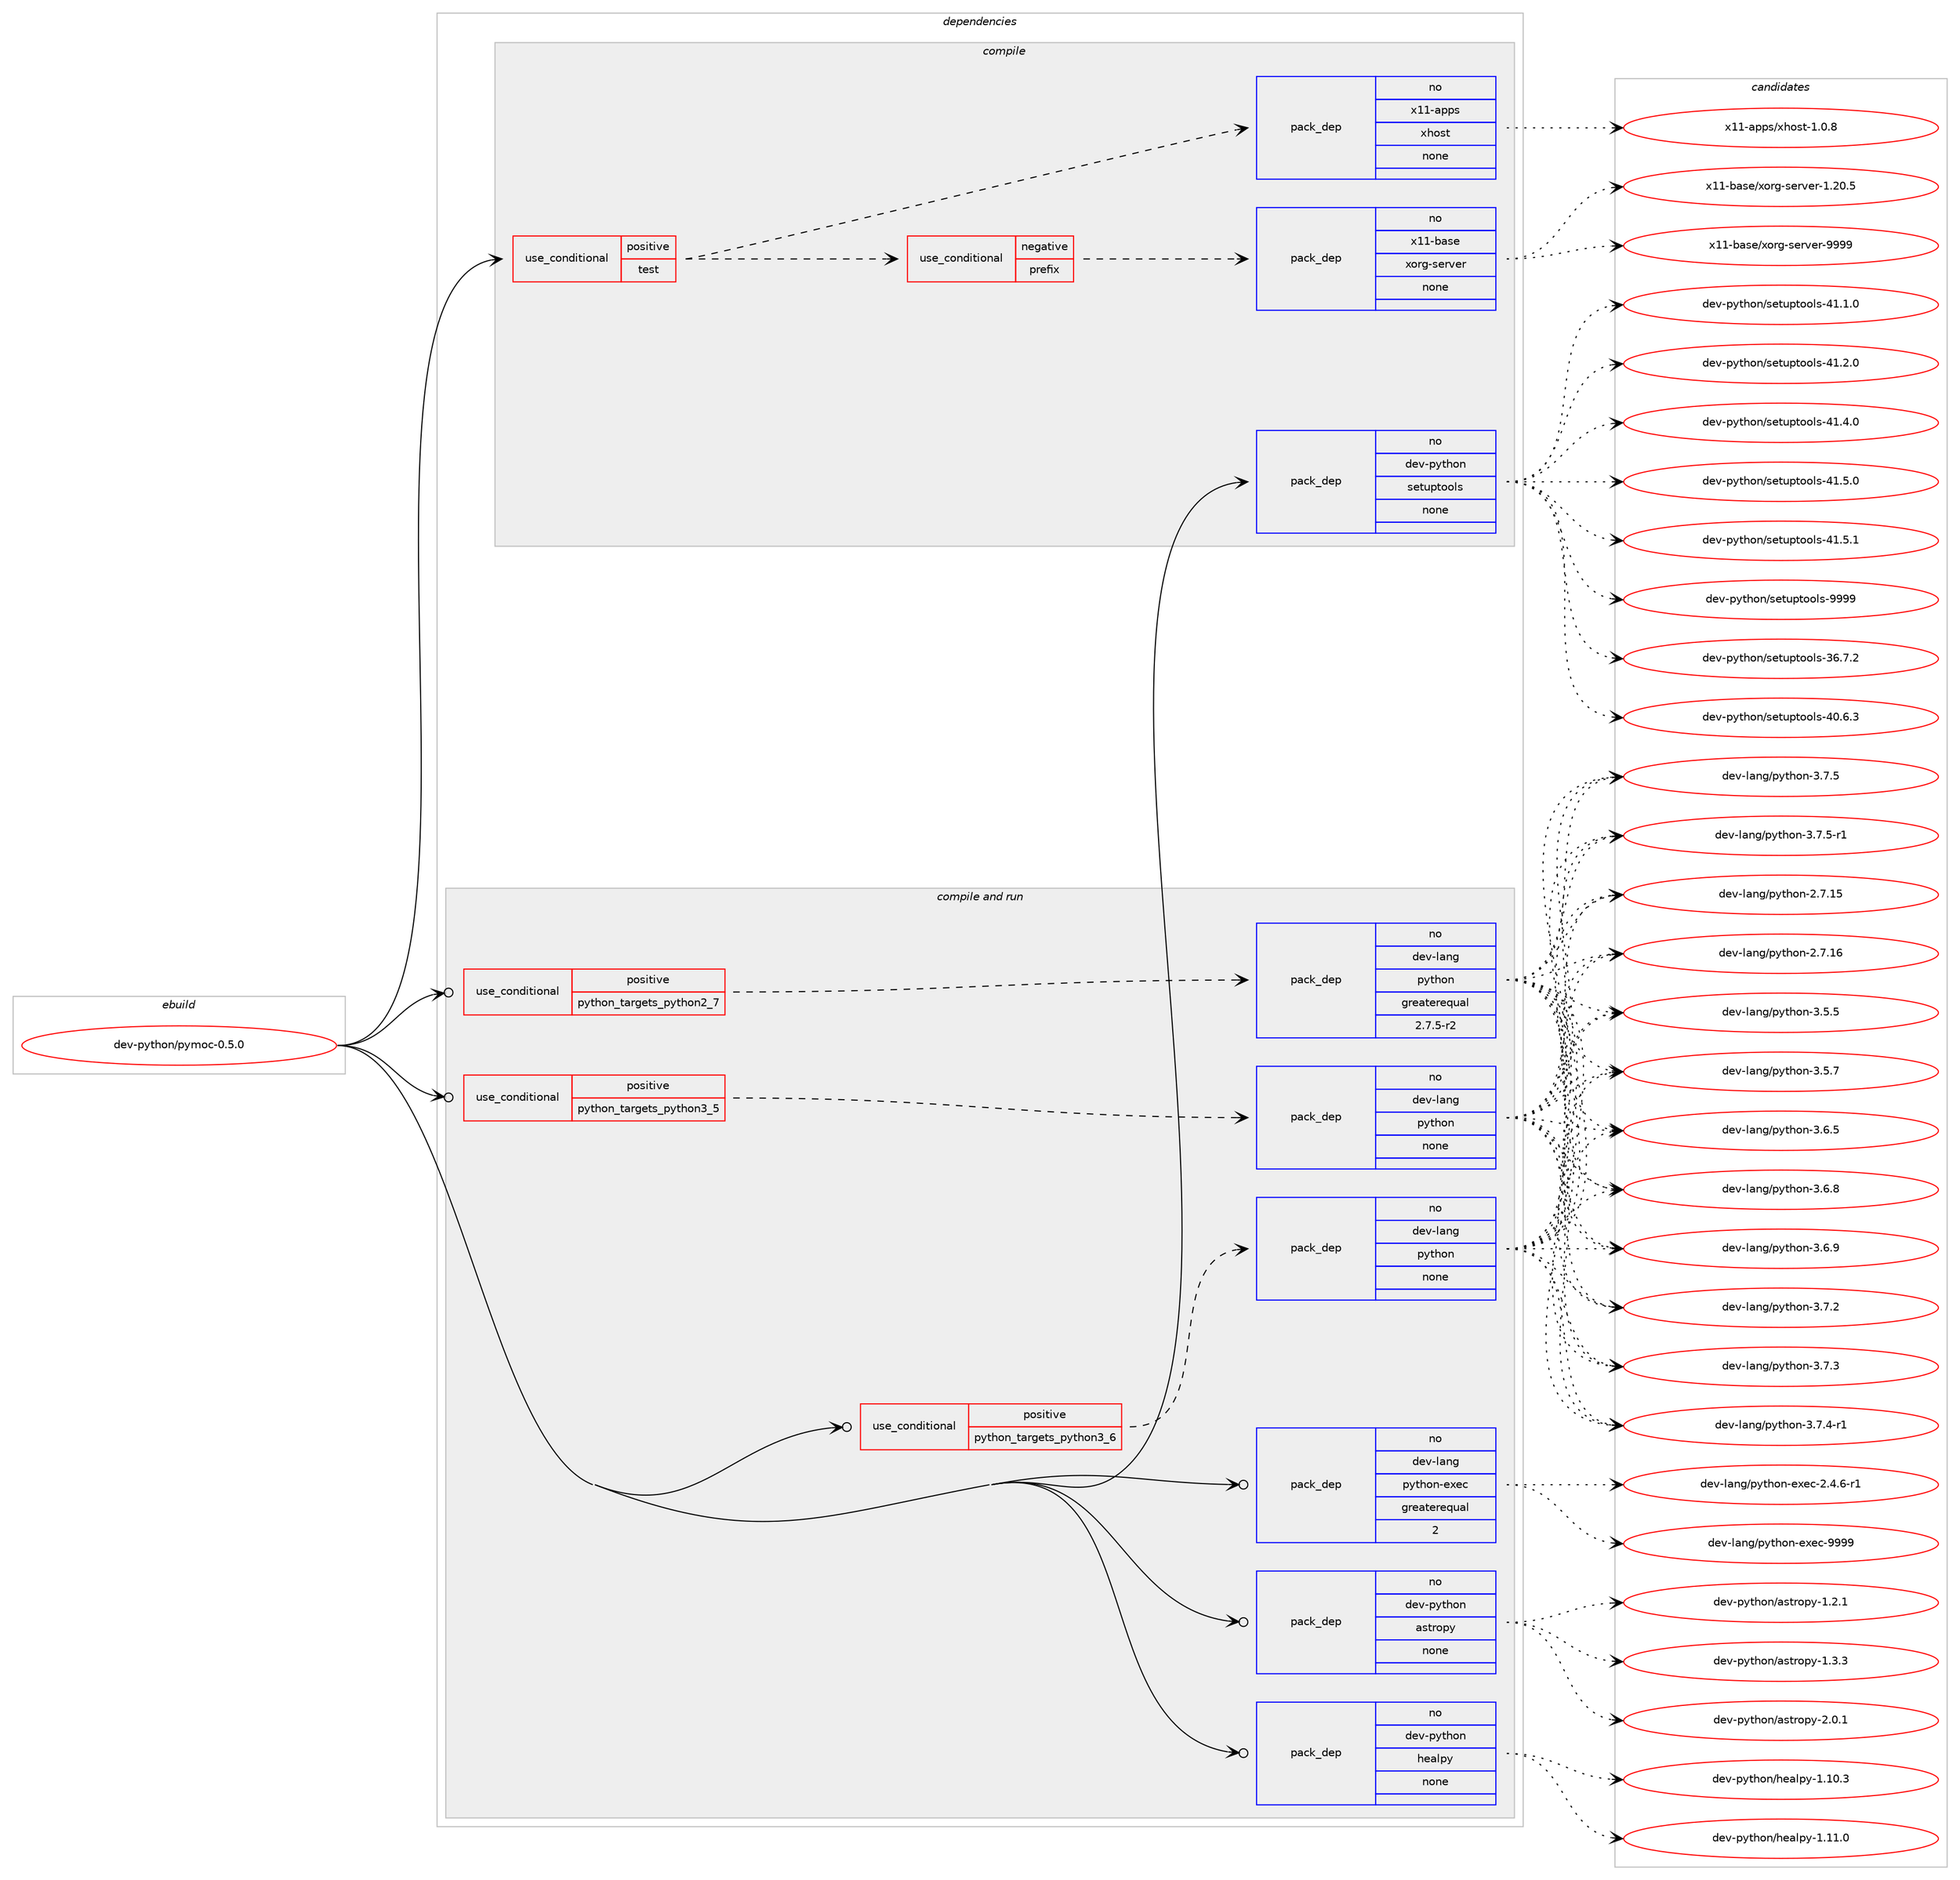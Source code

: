 digraph prolog {

# *************
# Graph options
# *************

newrank=true;
concentrate=true;
compound=true;
graph [rankdir=LR,fontname=Helvetica,fontsize=10,ranksep=1.5];#, ranksep=2.5, nodesep=0.2];
edge  [arrowhead=vee];
node  [fontname=Helvetica,fontsize=10];

# **********
# The ebuild
# **********

subgraph cluster_leftcol {
color=gray;
rank=same;
label=<<i>ebuild</i>>;
id [label="dev-python/pymoc-0.5.0", color=red, width=4, href="../dev-python/pymoc-0.5.0.svg"];
}

# ****************
# The dependencies
# ****************

subgraph cluster_midcol {
color=gray;
label=<<i>dependencies</i>>;
subgraph cluster_compile {
fillcolor="#eeeeee";
style=filled;
label=<<i>compile</i>>;
subgraph cond146229 {
dependency626934 [label=<<TABLE BORDER="0" CELLBORDER="1" CELLSPACING="0" CELLPADDING="4"><TR><TD ROWSPAN="3" CELLPADDING="10">use_conditional</TD></TR><TR><TD>positive</TD></TR><TR><TD>test</TD></TR></TABLE>>, shape=none, color=red];
subgraph cond146230 {
dependency626935 [label=<<TABLE BORDER="0" CELLBORDER="1" CELLSPACING="0" CELLPADDING="4"><TR><TD ROWSPAN="3" CELLPADDING="10">use_conditional</TD></TR><TR><TD>negative</TD></TR><TR><TD>prefix</TD></TR></TABLE>>, shape=none, color=red];
subgraph pack468857 {
dependency626936 [label=<<TABLE BORDER="0" CELLBORDER="1" CELLSPACING="0" CELLPADDING="4" WIDTH="220"><TR><TD ROWSPAN="6" CELLPADDING="30">pack_dep</TD></TR><TR><TD WIDTH="110">no</TD></TR><TR><TD>x11-base</TD></TR><TR><TD>xorg-server</TD></TR><TR><TD>none</TD></TR><TR><TD></TD></TR></TABLE>>, shape=none, color=blue];
}
dependency626935:e -> dependency626936:w [weight=20,style="dashed",arrowhead="vee"];
}
dependency626934:e -> dependency626935:w [weight=20,style="dashed",arrowhead="vee"];
subgraph pack468858 {
dependency626937 [label=<<TABLE BORDER="0" CELLBORDER="1" CELLSPACING="0" CELLPADDING="4" WIDTH="220"><TR><TD ROWSPAN="6" CELLPADDING="30">pack_dep</TD></TR><TR><TD WIDTH="110">no</TD></TR><TR><TD>x11-apps</TD></TR><TR><TD>xhost</TD></TR><TR><TD>none</TD></TR><TR><TD></TD></TR></TABLE>>, shape=none, color=blue];
}
dependency626934:e -> dependency626937:w [weight=20,style="dashed",arrowhead="vee"];
}
id:e -> dependency626934:w [weight=20,style="solid",arrowhead="vee"];
subgraph pack468859 {
dependency626938 [label=<<TABLE BORDER="0" CELLBORDER="1" CELLSPACING="0" CELLPADDING="4" WIDTH="220"><TR><TD ROWSPAN="6" CELLPADDING="30">pack_dep</TD></TR><TR><TD WIDTH="110">no</TD></TR><TR><TD>dev-python</TD></TR><TR><TD>setuptools</TD></TR><TR><TD>none</TD></TR><TR><TD></TD></TR></TABLE>>, shape=none, color=blue];
}
id:e -> dependency626938:w [weight=20,style="solid",arrowhead="vee"];
}
subgraph cluster_compileandrun {
fillcolor="#eeeeee";
style=filled;
label=<<i>compile and run</i>>;
subgraph cond146231 {
dependency626939 [label=<<TABLE BORDER="0" CELLBORDER="1" CELLSPACING="0" CELLPADDING="4"><TR><TD ROWSPAN="3" CELLPADDING="10">use_conditional</TD></TR><TR><TD>positive</TD></TR><TR><TD>python_targets_python2_7</TD></TR></TABLE>>, shape=none, color=red];
subgraph pack468860 {
dependency626940 [label=<<TABLE BORDER="0" CELLBORDER="1" CELLSPACING="0" CELLPADDING="4" WIDTH="220"><TR><TD ROWSPAN="6" CELLPADDING="30">pack_dep</TD></TR><TR><TD WIDTH="110">no</TD></TR><TR><TD>dev-lang</TD></TR><TR><TD>python</TD></TR><TR><TD>greaterequal</TD></TR><TR><TD>2.7.5-r2</TD></TR></TABLE>>, shape=none, color=blue];
}
dependency626939:e -> dependency626940:w [weight=20,style="dashed",arrowhead="vee"];
}
id:e -> dependency626939:w [weight=20,style="solid",arrowhead="odotvee"];
subgraph cond146232 {
dependency626941 [label=<<TABLE BORDER="0" CELLBORDER="1" CELLSPACING="0" CELLPADDING="4"><TR><TD ROWSPAN="3" CELLPADDING="10">use_conditional</TD></TR><TR><TD>positive</TD></TR><TR><TD>python_targets_python3_5</TD></TR></TABLE>>, shape=none, color=red];
subgraph pack468861 {
dependency626942 [label=<<TABLE BORDER="0" CELLBORDER="1" CELLSPACING="0" CELLPADDING="4" WIDTH="220"><TR><TD ROWSPAN="6" CELLPADDING="30">pack_dep</TD></TR><TR><TD WIDTH="110">no</TD></TR><TR><TD>dev-lang</TD></TR><TR><TD>python</TD></TR><TR><TD>none</TD></TR><TR><TD></TD></TR></TABLE>>, shape=none, color=blue];
}
dependency626941:e -> dependency626942:w [weight=20,style="dashed",arrowhead="vee"];
}
id:e -> dependency626941:w [weight=20,style="solid",arrowhead="odotvee"];
subgraph cond146233 {
dependency626943 [label=<<TABLE BORDER="0" CELLBORDER="1" CELLSPACING="0" CELLPADDING="4"><TR><TD ROWSPAN="3" CELLPADDING="10">use_conditional</TD></TR><TR><TD>positive</TD></TR><TR><TD>python_targets_python3_6</TD></TR></TABLE>>, shape=none, color=red];
subgraph pack468862 {
dependency626944 [label=<<TABLE BORDER="0" CELLBORDER="1" CELLSPACING="0" CELLPADDING="4" WIDTH="220"><TR><TD ROWSPAN="6" CELLPADDING="30">pack_dep</TD></TR><TR><TD WIDTH="110">no</TD></TR><TR><TD>dev-lang</TD></TR><TR><TD>python</TD></TR><TR><TD>none</TD></TR><TR><TD></TD></TR></TABLE>>, shape=none, color=blue];
}
dependency626943:e -> dependency626944:w [weight=20,style="dashed",arrowhead="vee"];
}
id:e -> dependency626943:w [weight=20,style="solid",arrowhead="odotvee"];
subgraph pack468863 {
dependency626945 [label=<<TABLE BORDER="0" CELLBORDER="1" CELLSPACING="0" CELLPADDING="4" WIDTH="220"><TR><TD ROWSPAN="6" CELLPADDING="30">pack_dep</TD></TR><TR><TD WIDTH="110">no</TD></TR><TR><TD>dev-lang</TD></TR><TR><TD>python-exec</TD></TR><TR><TD>greaterequal</TD></TR><TR><TD>2</TD></TR></TABLE>>, shape=none, color=blue];
}
id:e -> dependency626945:w [weight=20,style="solid",arrowhead="odotvee"];
subgraph pack468864 {
dependency626946 [label=<<TABLE BORDER="0" CELLBORDER="1" CELLSPACING="0" CELLPADDING="4" WIDTH="220"><TR><TD ROWSPAN="6" CELLPADDING="30">pack_dep</TD></TR><TR><TD WIDTH="110">no</TD></TR><TR><TD>dev-python</TD></TR><TR><TD>astropy</TD></TR><TR><TD>none</TD></TR><TR><TD></TD></TR></TABLE>>, shape=none, color=blue];
}
id:e -> dependency626946:w [weight=20,style="solid",arrowhead="odotvee"];
subgraph pack468865 {
dependency626947 [label=<<TABLE BORDER="0" CELLBORDER="1" CELLSPACING="0" CELLPADDING="4" WIDTH="220"><TR><TD ROWSPAN="6" CELLPADDING="30">pack_dep</TD></TR><TR><TD WIDTH="110">no</TD></TR><TR><TD>dev-python</TD></TR><TR><TD>healpy</TD></TR><TR><TD>none</TD></TR><TR><TD></TD></TR></TABLE>>, shape=none, color=blue];
}
id:e -> dependency626947:w [weight=20,style="solid",arrowhead="odotvee"];
}
subgraph cluster_run {
fillcolor="#eeeeee";
style=filled;
label=<<i>run</i>>;
}
}

# **************
# The candidates
# **************

subgraph cluster_choices {
rank=same;
color=gray;
label=<<i>candidates</i>>;

subgraph choice468857 {
color=black;
nodesep=1;
choice1204949459897115101471201111141034511510111411810111445494650484653 [label="x11-base/xorg-server-1.20.5", color=red, width=4,href="../x11-base/xorg-server-1.20.5.svg"];
choice120494945989711510147120111114103451151011141181011144557575757 [label="x11-base/xorg-server-9999", color=red, width=4,href="../x11-base/xorg-server-9999.svg"];
dependency626936:e -> choice1204949459897115101471201111141034511510111411810111445494650484653:w [style=dotted,weight="100"];
dependency626936:e -> choice120494945989711510147120111114103451151011141181011144557575757:w [style=dotted,weight="100"];
}
subgraph choice468858 {
color=black;
nodesep=1;
choice1204949459711211211547120104111115116454946484656 [label="x11-apps/xhost-1.0.8", color=red, width=4,href="../x11-apps/xhost-1.0.8.svg"];
dependency626937:e -> choice1204949459711211211547120104111115116454946484656:w [style=dotted,weight="100"];
}
subgraph choice468859 {
color=black;
nodesep=1;
choice100101118451121211161041111104711510111611711211611111110811545515446554650 [label="dev-python/setuptools-36.7.2", color=red, width=4,href="../dev-python/setuptools-36.7.2.svg"];
choice100101118451121211161041111104711510111611711211611111110811545524846544651 [label="dev-python/setuptools-40.6.3", color=red, width=4,href="../dev-python/setuptools-40.6.3.svg"];
choice100101118451121211161041111104711510111611711211611111110811545524946494648 [label="dev-python/setuptools-41.1.0", color=red, width=4,href="../dev-python/setuptools-41.1.0.svg"];
choice100101118451121211161041111104711510111611711211611111110811545524946504648 [label="dev-python/setuptools-41.2.0", color=red, width=4,href="../dev-python/setuptools-41.2.0.svg"];
choice100101118451121211161041111104711510111611711211611111110811545524946524648 [label="dev-python/setuptools-41.4.0", color=red, width=4,href="../dev-python/setuptools-41.4.0.svg"];
choice100101118451121211161041111104711510111611711211611111110811545524946534648 [label="dev-python/setuptools-41.5.0", color=red, width=4,href="../dev-python/setuptools-41.5.0.svg"];
choice100101118451121211161041111104711510111611711211611111110811545524946534649 [label="dev-python/setuptools-41.5.1", color=red, width=4,href="../dev-python/setuptools-41.5.1.svg"];
choice10010111845112121116104111110471151011161171121161111111081154557575757 [label="dev-python/setuptools-9999", color=red, width=4,href="../dev-python/setuptools-9999.svg"];
dependency626938:e -> choice100101118451121211161041111104711510111611711211611111110811545515446554650:w [style=dotted,weight="100"];
dependency626938:e -> choice100101118451121211161041111104711510111611711211611111110811545524846544651:w [style=dotted,weight="100"];
dependency626938:e -> choice100101118451121211161041111104711510111611711211611111110811545524946494648:w [style=dotted,weight="100"];
dependency626938:e -> choice100101118451121211161041111104711510111611711211611111110811545524946504648:w [style=dotted,weight="100"];
dependency626938:e -> choice100101118451121211161041111104711510111611711211611111110811545524946524648:w [style=dotted,weight="100"];
dependency626938:e -> choice100101118451121211161041111104711510111611711211611111110811545524946534648:w [style=dotted,weight="100"];
dependency626938:e -> choice100101118451121211161041111104711510111611711211611111110811545524946534649:w [style=dotted,weight="100"];
dependency626938:e -> choice10010111845112121116104111110471151011161171121161111111081154557575757:w [style=dotted,weight="100"];
}
subgraph choice468860 {
color=black;
nodesep=1;
choice10010111845108971101034711212111610411111045504655464953 [label="dev-lang/python-2.7.15", color=red, width=4,href="../dev-lang/python-2.7.15.svg"];
choice10010111845108971101034711212111610411111045504655464954 [label="dev-lang/python-2.7.16", color=red, width=4,href="../dev-lang/python-2.7.16.svg"];
choice100101118451089711010347112121116104111110455146534653 [label="dev-lang/python-3.5.5", color=red, width=4,href="../dev-lang/python-3.5.5.svg"];
choice100101118451089711010347112121116104111110455146534655 [label="dev-lang/python-3.5.7", color=red, width=4,href="../dev-lang/python-3.5.7.svg"];
choice100101118451089711010347112121116104111110455146544653 [label="dev-lang/python-3.6.5", color=red, width=4,href="../dev-lang/python-3.6.5.svg"];
choice100101118451089711010347112121116104111110455146544656 [label="dev-lang/python-3.6.8", color=red, width=4,href="../dev-lang/python-3.6.8.svg"];
choice100101118451089711010347112121116104111110455146544657 [label="dev-lang/python-3.6.9", color=red, width=4,href="../dev-lang/python-3.6.9.svg"];
choice100101118451089711010347112121116104111110455146554650 [label="dev-lang/python-3.7.2", color=red, width=4,href="../dev-lang/python-3.7.2.svg"];
choice100101118451089711010347112121116104111110455146554651 [label="dev-lang/python-3.7.3", color=red, width=4,href="../dev-lang/python-3.7.3.svg"];
choice1001011184510897110103471121211161041111104551465546524511449 [label="dev-lang/python-3.7.4-r1", color=red, width=4,href="../dev-lang/python-3.7.4-r1.svg"];
choice100101118451089711010347112121116104111110455146554653 [label="dev-lang/python-3.7.5", color=red, width=4,href="../dev-lang/python-3.7.5.svg"];
choice1001011184510897110103471121211161041111104551465546534511449 [label="dev-lang/python-3.7.5-r1", color=red, width=4,href="../dev-lang/python-3.7.5-r1.svg"];
dependency626940:e -> choice10010111845108971101034711212111610411111045504655464953:w [style=dotted,weight="100"];
dependency626940:e -> choice10010111845108971101034711212111610411111045504655464954:w [style=dotted,weight="100"];
dependency626940:e -> choice100101118451089711010347112121116104111110455146534653:w [style=dotted,weight="100"];
dependency626940:e -> choice100101118451089711010347112121116104111110455146534655:w [style=dotted,weight="100"];
dependency626940:e -> choice100101118451089711010347112121116104111110455146544653:w [style=dotted,weight="100"];
dependency626940:e -> choice100101118451089711010347112121116104111110455146544656:w [style=dotted,weight="100"];
dependency626940:e -> choice100101118451089711010347112121116104111110455146544657:w [style=dotted,weight="100"];
dependency626940:e -> choice100101118451089711010347112121116104111110455146554650:w [style=dotted,weight="100"];
dependency626940:e -> choice100101118451089711010347112121116104111110455146554651:w [style=dotted,weight="100"];
dependency626940:e -> choice1001011184510897110103471121211161041111104551465546524511449:w [style=dotted,weight="100"];
dependency626940:e -> choice100101118451089711010347112121116104111110455146554653:w [style=dotted,weight="100"];
dependency626940:e -> choice1001011184510897110103471121211161041111104551465546534511449:w [style=dotted,weight="100"];
}
subgraph choice468861 {
color=black;
nodesep=1;
choice10010111845108971101034711212111610411111045504655464953 [label="dev-lang/python-2.7.15", color=red, width=4,href="../dev-lang/python-2.7.15.svg"];
choice10010111845108971101034711212111610411111045504655464954 [label="dev-lang/python-2.7.16", color=red, width=4,href="../dev-lang/python-2.7.16.svg"];
choice100101118451089711010347112121116104111110455146534653 [label="dev-lang/python-3.5.5", color=red, width=4,href="../dev-lang/python-3.5.5.svg"];
choice100101118451089711010347112121116104111110455146534655 [label="dev-lang/python-3.5.7", color=red, width=4,href="../dev-lang/python-3.5.7.svg"];
choice100101118451089711010347112121116104111110455146544653 [label="dev-lang/python-3.6.5", color=red, width=4,href="../dev-lang/python-3.6.5.svg"];
choice100101118451089711010347112121116104111110455146544656 [label="dev-lang/python-3.6.8", color=red, width=4,href="../dev-lang/python-3.6.8.svg"];
choice100101118451089711010347112121116104111110455146544657 [label="dev-lang/python-3.6.9", color=red, width=4,href="../dev-lang/python-3.6.9.svg"];
choice100101118451089711010347112121116104111110455146554650 [label="dev-lang/python-3.7.2", color=red, width=4,href="../dev-lang/python-3.7.2.svg"];
choice100101118451089711010347112121116104111110455146554651 [label="dev-lang/python-3.7.3", color=red, width=4,href="../dev-lang/python-3.7.3.svg"];
choice1001011184510897110103471121211161041111104551465546524511449 [label="dev-lang/python-3.7.4-r1", color=red, width=4,href="../dev-lang/python-3.7.4-r1.svg"];
choice100101118451089711010347112121116104111110455146554653 [label="dev-lang/python-3.7.5", color=red, width=4,href="../dev-lang/python-3.7.5.svg"];
choice1001011184510897110103471121211161041111104551465546534511449 [label="dev-lang/python-3.7.5-r1", color=red, width=4,href="../dev-lang/python-3.7.5-r1.svg"];
dependency626942:e -> choice10010111845108971101034711212111610411111045504655464953:w [style=dotted,weight="100"];
dependency626942:e -> choice10010111845108971101034711212111610411111045504655464954:w [style=dotted,weight="100"];
dependency626942:e -> choice100101118451089711010347112121116104111110455146534653:w [style=dotted,weight="100"];
dependency626942:e -> choice100101118451089711010347112121116104111110455146534655:w [style=dotted,weight="100"];
dependency626942:e -> choice100101118451089711010347112121116104111110455146544653:w [style=dotted,weight="100"];
dependency626942:e -> choice100101118451089711010347112121116104111110455146544656:w [style=dotted,weight="100"];
dependency626942:e -> choice100101118451089711010347112121116104111110455146544657:w [style=dotted,weight="100"];
dependency626942:e -> choice100101118451089711010347112121116104111110455146554650:w [style=dotted,weight="100"];
dependency626942:e -> choice100101118451089711010347112121116104111110455146554651:w [style=dotted,weight="100"];
dependency626942:e -> choice1001011184510897110103471121211161041111104551465546524511449:w [style=dotted,weight="100"];
dependency626942:e -> choice100101118451089711010347112121116104111110455146554653:w [style=dotted,weight="100"];
dependency626942:e -> choice1001011184510897110103471121211161041111104551465546534511449:w [style=dotted,weight="100"];
}
subgraph choice468862 {
color=black;
nodesep=1;
choice10010111845108971101034711212111610411111045504655464953 [label="dev-lang/python-2.7.15", color=red, width=4,href="../dev-lang/python-2.7.15.svg"];
choice10010111845108971101034711212111610411111045504655464954 [label="dev-lang/python-2.7.16", color=red, width=4,href="../dev-lang/python-2.7.16.svg"];
choice100101118451089711010347112121116104111110455146534653 [label="dev-lang/python-3.5.5", color=red, width=4,href="../dev-lang/python-3.5.5.svg"];
choice100101118451089711010347112121116104111110455146534655 [label="dev-lang/python-3.5.7", color=red, width=4,href="../dev-lang/python-3.5.7.svg"];
choice100101118451089711010347112121116104111110455146544653 [label="dev-lang/python-3.6.5", color=red, width=4,href="../dev-lang/python-3.6.5.svg"];
choice100101118451089711010347112121116104111110455146544656 [label="dev-lang/python-3.6.8", color=red, width=4,href="../dev-lang/python-3.6.8.svg"];
choice100101118451089711010347112121116104111110455146544657 [label="dev-lang/python-3.6.9", color=red, width=4,href="../dev-lang/python-3.6.9.svg"];
choice100101118451089711010347112121116104111110455146554650 [label="dev-lang/python-3.7.2", color=red, width=4,href="../dev-lang/python-3.7.2.svg"];
choice100101118451089711010347112121116104111110455146554651 [label="dev-lang/python-3.7.3", color=red, width=4,href="../dev-lang/python-3.7.3.svg"];
choice1001011184510897110103471121211161041111104551465546524511449 [label="dev-lang/python-3.7.4-r1", color=red, width=4,href="../dev-lang/python-3.7.4-r1.svg"];
choice100101118451089711010347112121116104111110455146554653 [label="dev-lang/python-3.7.5", color=red, width=4,href="../dev-lang/python-3.7.5.svg"];
choice1001011184510897110103471121211161041111104551465546534511449 [label="dev-lang/python-3.7.5-r1", color=red, width=4,href="../dev-lang/python-3.7.5-r1.svg"];
dependency626944:e -> choice10010111845108971101034711212111610411111045504655464953:w [style=dotted,weight="100"];
dependency626944:e -> choice10010111845108971101034711212111610411111045504655464954:w [style=dotted,weight="100"];
dependency626944:e -> choice100101118451089711010347112121116104111110455146534653:w [style=dotted,weight="100"];
dependency626944:e -> choice100101118451089711010347112121116104111110455146534655:w [style=dotted,weight="100"];
dependency626944:e -> choice100101118451089711010347112121116104111110455146544653:w [style=dotted,weight="100"];
dependency626944:e -> choice100101118451089711010347112121116104111110455146544656:w [style=dotted,weight="100"];
dependency626944:e -> choice100101118451089711010347112121116104111110455146544657:w [style=dotted,weight="100"];
dependency626944:e -> choice100101118451089711010347112121116104111110455146554650:w [style=dotted,weight="100"];
dependency626944:e -> choice100101118451089711010347112121116104111110455146554651:w [style=dotted,weight="100"];
dependency626944:e -> choice1001011184510897110103471121211161041111104551465546524511449:w [style=dotted,weight="100"];
dependency626944:e -> choice100101118451089711010347112121116104111110455146554653:w [style=dotted,weight="100"];
dependency626944:e -> choice1001011184510897110103471121211161041111104551465546534511449:w [style=dotted,weight="100"];
}
subgraph choice468863 {
color=black;
nodesep=1;
choice10010111845108971101034711212111610411111045101120101994550465246544511449 [label="dev-lang/python-exec-2.4.6-r1", color=red, width=4,href="../dev-lang/python-exec-2.4.6-r1.svg"];
choice10010111845108971101034711212111610411111045101120101994557575757 [label="dev-lang/python-exec-9999", color=red, width=4,href="../dev-lang/python-exec-9999.svg"];
dependency626945:e -> choice10010111845108971101034711212111610411111045101120101994550465246544511449:w [style=dotted,weight="100"];
dependency626945:e -> choice10010111845108971101034711212111610411111045101120101994557575757:w [style=dotted,weight="100"];
}
subgraph choice468864 {
color=black;
nodesep=1;
choice100101118451121211161041111104797115116114111112121454946504649 [label="dev-python/astropy-1.2.1", color=red, width=4,href="../dev-python/astropy-1.2.1.svg"];
choice100101118451121211161041111104797115116114111112121454946514651 [label="dev-python/astropy-1.3.3", color=red, width=4,href="../dev-python/astropy-1.3.3.svg"];
choice100101118451121211161041111104797115116114111112121455046484649 [label="dev-python/astropy-2.0.1", color=red, width=4,href="../dev-python/astropy-2.0.1.svg"];
dependency626946:e -> choice100101118451121211161041111104797115116114111112121454946504649:w [style=dotted,weight="100"];
dependency626946:e -> choice100101118451121211161041111104797115116114111112121454946514651:w [style=dotted,weight="100"];
dependency626946:e -> choice100101118451121211161041111104797115116114111112121455046484649:w [style=dotted,weight="100"];
}
subgraph choice468865 {
color=black;
nodesep=1;
choice10010111845112121116104111110471041019710811212145494649484651 [label="dev-python/healpy-1.10.3", color=red, width=4,href="../dev-python/healpy-1.10.3.svg"];
choice10010111845112121116104111110471041019710811212145494649494648 [label="dev-python/healpy-1.11.0", color=red, width=4,href="../dev-python/healpy-1.11.0.svg"];
dependency626947:e -> choice10010111845112121116104111110471041019710811212145494649484651:w [style=dotted,weight="100"];
dependency626947:e -> choice10010111845112121116104111110471041019710811212145494649494648:w [style=dotted,weight="100"];
}
}

}
